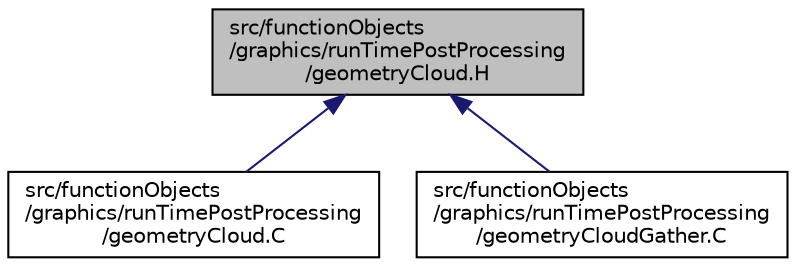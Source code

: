 digraph "src/functionObjects/graphics/runTimePostProcessing/geometryCloud.H"
{
  bgcolor="transparent";
  edge [fontname="Helvetica",fontsize="10",labelfontname="Helvetica",labelfontsize="10"];
  node [fontname="Helvetica",fontsize="10",shape=record];
  Node1 [label="src/functionObjects\l/graphics/runTimePostProcessing\l/geometryCloud.H",height=0.2,width=0.4,color="black", fillcolor="grey75", style="filled" fontcolor="black"];
  Node1 -> Node2 [dir="back",color="midnightblue",fontsize="10",style="solid",fontname="Helvetica"];
  Node2 [label="src/functionObjects\l/graphics/runTimePostProcessing\l/geometryCloud.C",height=0.2,width=0.4,color="black",URL="$geometryCloud_8C.html"];
  Node1 -> Node3 [dir="back",color="midnightblue",fontsize="10",style="solid",fontname="Helvetica"];
  Node3 [label="src/functionObjects\l/graphics/runTimePostProcessing\l/geometryCloudGather.C",height=0.2,width=0.4,color="black",URL="$geometryCloudGather_8C.html"];
}
